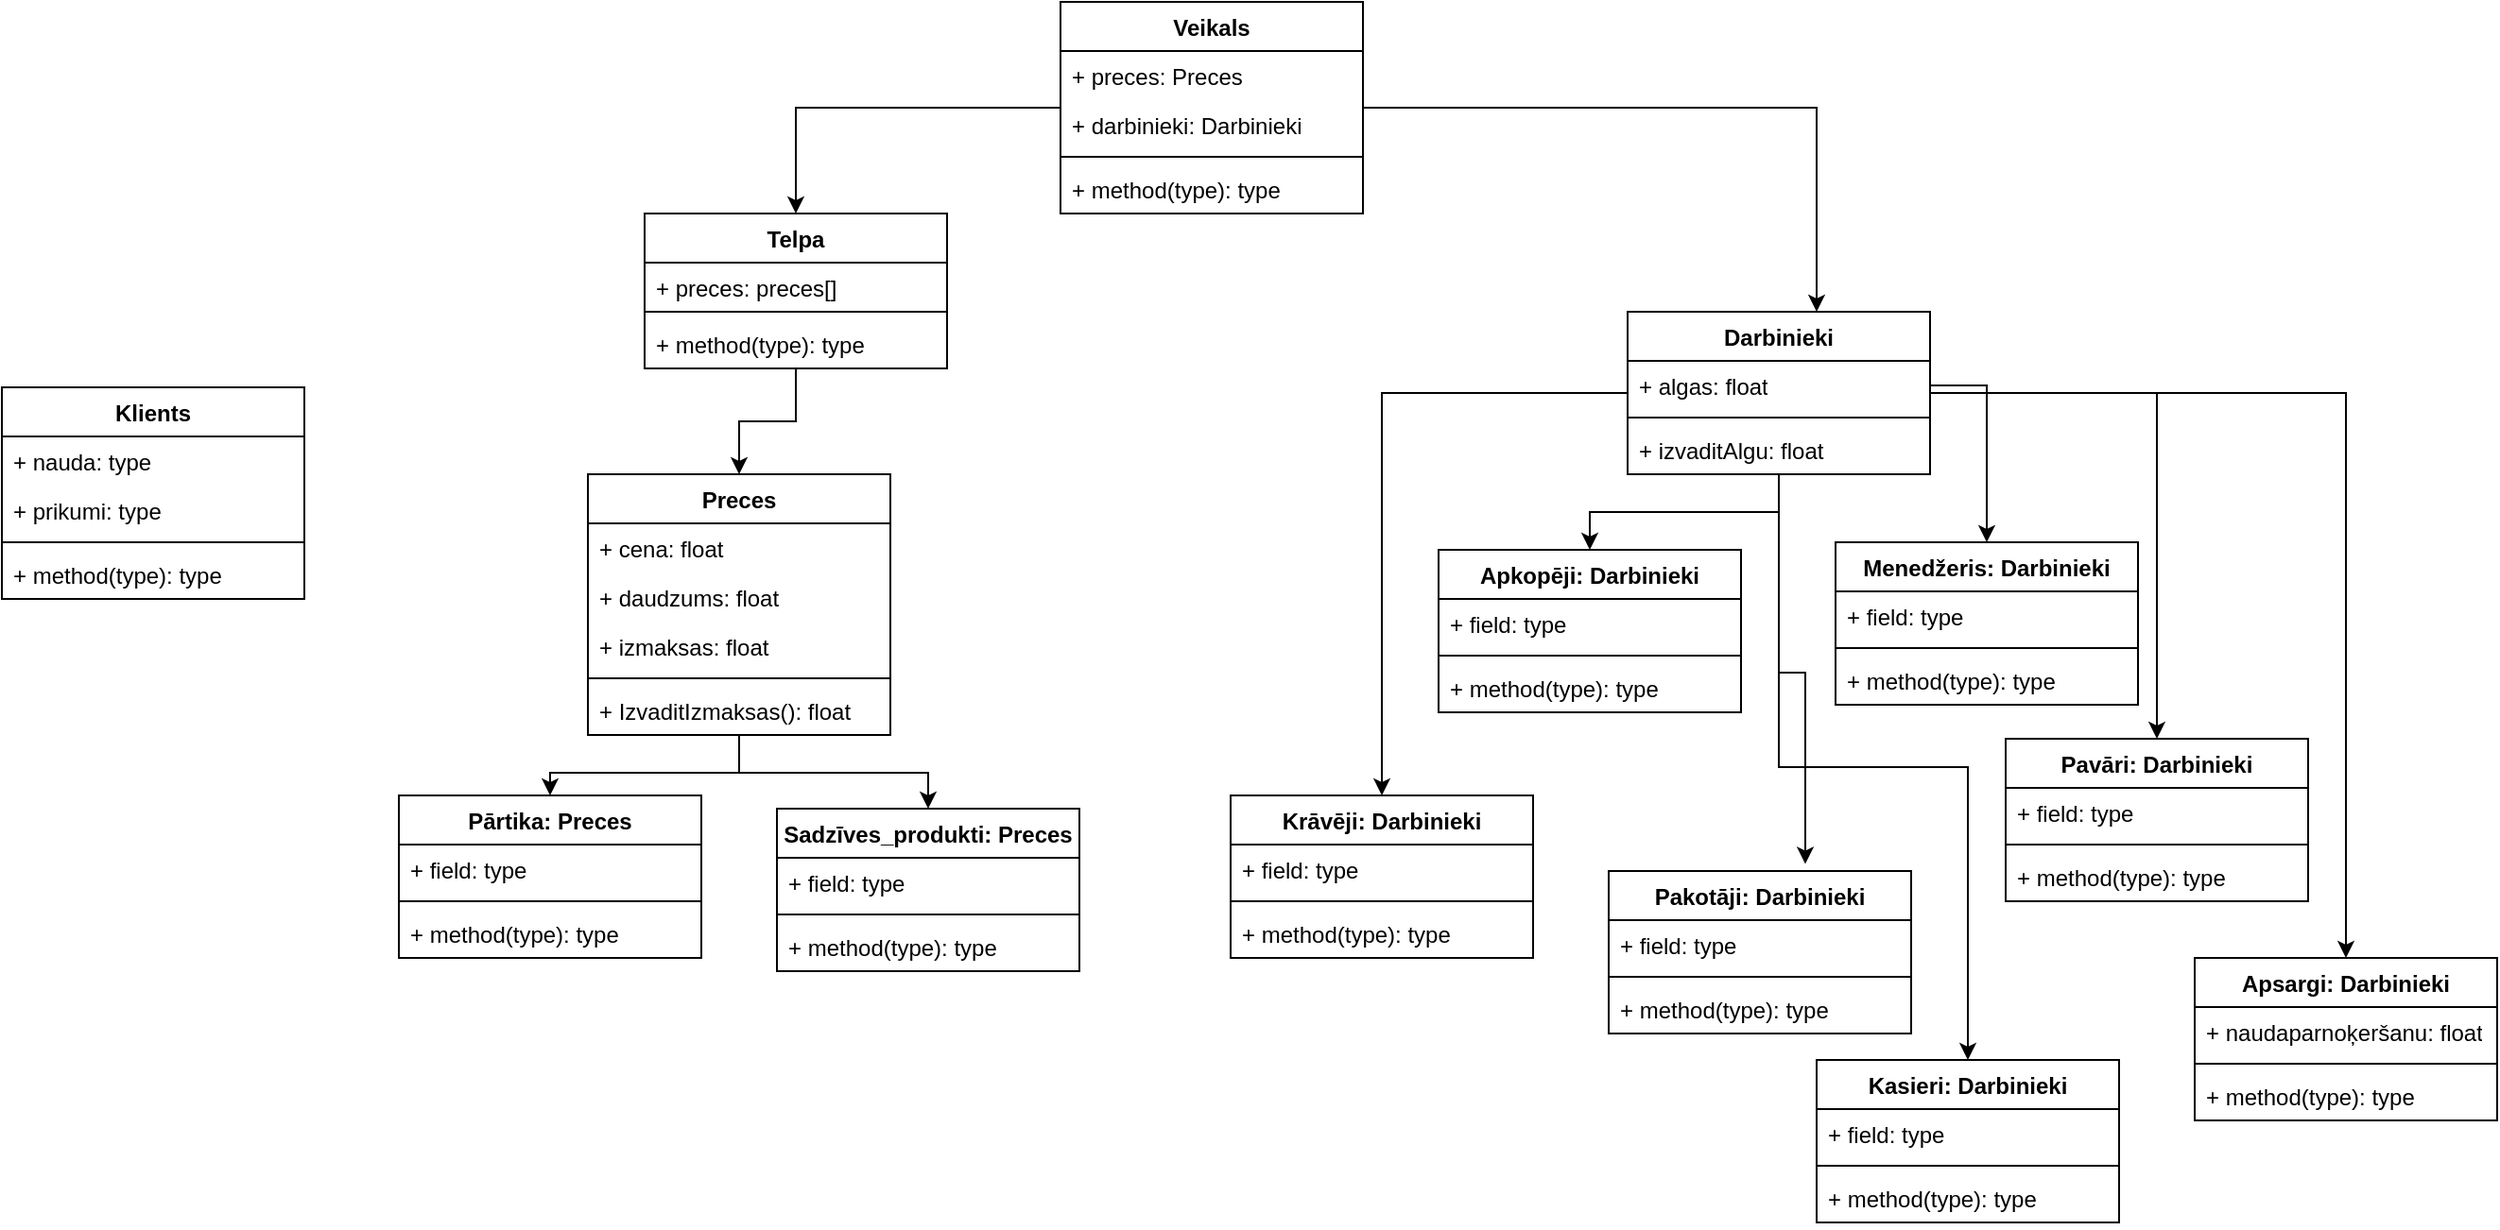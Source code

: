 <mxfile version="21.0.8" type="device"><diagram name="Page-1" id="K5LOKCFRun5nrWzeV9Qg"><mxGraphModel dx="2347" dy="750" grid="1" gridSize="10" guides="1" tooltips="1" connect="1" arrows="1" fold="1" page="1" pageScale="1" pageWidth="850" pageHeight="1100" math="0" shadow="0"><root><mxCell id="0"/><mxCell id="1" parent="0"/><mxCell id="_tq8wbomYnJQoiK46X29-1" style="edgeStyle=orthogonalEdgeStyle;rounded=0;orthogonalLoop=1;jettySize=auto;html=1;entryX=0.625;entryY=0;entryDx=0;entryDy=0;entryPerimeter=0;" parent="1" source="pUNGTB_FtelxqSHqLxwV-1" target="pUNGTB_FtelxqSHqLxwV-38" edge="1"><mxGeometry relative="1" as="geometry"/></mxCell><mxCell id="_tq8wbomYnJQoiK46X29-10" style="edgeStyle=orthogonalEdgeStyle;rounded=0;orthogonalLoop=1;jettySize=auto;html=1;entryX=0.5;entryY=0;entryDx=0;entryDy=0;" parent="1" source="pUNGTB_FtelxqSHqLxwV-1" target="pUNGTB_FtelxqSHqLxwV-50" edge="1"><mxGeometry relative="1" as="geometry"/></mxCell><mxCell id="pUNGTB_FtelxqSHqLxwV-1" value="Veikals" style="swimlane;fontStyle=1;align=center;verticalAlign=top;childLayout=stackLayout;horizontal=1;startSize=26;horizontalStack=0;resizeParent=1;resizeParentMax=0;resizeLast=0;collapsible=1;marginBottom=0;whiteSpace=wrap;html=1;" parent="1" vertex="1"><mxGeometry x="360" y="80" width="160" height="112" as="geometry"/></mxCell><mxCell id="pUNGTB_FtelxqSHqLxwV-37" value="+ preces: Preces" style="text;strokeColor=none;fillColor=none;align=left;verticalAlign=top;spacingLeft=4;spacingRight=4;overflow=hidden;rotatable=0;points=[[0,0.5],[1,0.5]];portConstraint=eastwest;whiteSpace=wrap;html=1;" parent="pUNGTB_FtelxqSHqLxwV-1" vertex="1"><mxGeometry y="26" width="160" height="26" as="geometry"/></mxCell><mxCell id="pUNGTB_FtelxqSHqLxwV-2" value="+ darbinieki: Darbinieki" style="text;strokeColor=none;fillColor=none;align=left;verticalAlign=top;spacingLeft=4;spacingRight=4;overflow=hidden;rotatable=0;points=[[0,0.5],[1,0.5]];portConstraint=eastwest;whiteSpace=wrap;html=1;" parent="pUNGTB_FtelxqSHqLxwV-1" vertex="1"><mxGeometry y="52" width="160" height="26" as="geometry"/></mxCell><mxCell id="pUNGTB_FtelxqSHqLxwV-3" value="" style="line;strokeWidth=1;fillColor=none;align=left;verticalAlign=middle;spacingTop=-1;spacingLeft=3;spacingRight=3;rotatable=0;labelPosition=right;points=[];portConstraint=eastwest;strokeColor=inherit;" parent="pUNGTB_FtelxqSHqLxwV-1" vertex="1"><mxGeometry y="78" width="160" height="8" as="geometry"/></mxCell><mxCell id="pUNGTB_FtelxqSHqLxwV-4" value="+ method(type): type" style="text;strokeColor=none;fillColor=none;align=left;verticalAlign=top;spacingLeft=4;spacingRight=4;overflow=hidden;rotatable=0;points=[[0,0.5],[1,0.5]];portConstraint=eastwest;whiteSpace=wrap;html=1;" parent="pUNGTB_FtelxqSHqLxwV-1" vertex="1"><mxGeometry y="86" width="160" height="26" as="geometry"/></mxCell><mxCell id="pUNGTB_FtelxqSHqLxwV-5" value="Kasieri: Darbinieki" style="swimlane;fontStyle=1;align=center;verticalAlign=top;childLayout=stackLayout;horizontal=1;startSize=26;horizontalStack=0;resizeParent=1;resizeParentMax=0;resizeLast=0;collapsible=1;marginBottom=0;whiteSpace=wrap;html=1;" parent="1" vertex="1"><mxGeometry x="760" y="640" width="160" height="86" as="geometry"/></mxCell><mxCell id="pUNGTB_FtelxqSHqLxwV-6" value="+ field: type" style="text;strokeColor=none;fillColor=none;align=left;verticalAlign=top;spacingLeft=4;spacingRight=4;overflow=hidden;rotatable=0;points=[[0,0.5],[1,0.5]];portConstraint=eastwest;whiteSpace=wrap;html=1;" parent="pUNGTB_FtelxqSHqLxwV-5" vertex="1"><mxGeometry y="26" width="160" height="26" as="geometry"/></mxCell><mxCell id="pUNGTB_FtelxqSHqLxwV-7" value="" style="line;strokeWidth=1;fillColor=none;align=left;verticalAlign=middle;spacingTop=-1;spacingLeft=3;spacingRight=3;rotatable=0;labelPosition=right;points=[];portConstraint=eastwest;strokeColor=inherit;" parent="pUNGTB_FtelxqSHqLxwV-5" vertex="1"><mxGeometry y="52" width="160" height="8" as="geometry"/></mxCell><mxCell id="pUNGTB_FtelxqSHqLxwV-8" value="+ method(type): type" style="text;strokeColor=none;fillColor=none;align=left;verticalAlign=top;spacingLeft=4;spacingRight=4;overflow=hidden;rotatable=0;points=[[0,0.5],[1,0.5]];portConstraint=eastwest;whiteSpace=wrap;html=1;" parent="pUNGTB_FtelxqSHqLxwV-5" vertex="1"><mxGeometry y="60" width="160" height="26" as="geometry"/></mxCell><mxCell id="pUNGTB_FtelxqSHqLxwV-9" value="Apsargi: Darbinieki" style="swimlane;fontStyle=1;align=center;verticalAlign=top;childLayout=stackLayout;horizontal=1;startSize=26;horizontalStack=0;resizeParent=1;resizeParentMax=0;resizeLast=0;collapsible=1;marginBottom=0;whiteSpace=wrap;html=1;" parent="1" vertex="1"><mxGeometry x="960" y="586" width="160" height="86" as="geometry"/></mxCell><mxCell id="pUNGTB_FtelxqSHqLxwV-10" value="+ naudaparnoķeršanu: float" style="text;strokeColor=none;fillColor=none;align=left;verticalAlign=top;spacingLeft=4;spacingRight=4;overflow=hidden;rotatable=0;points=[[0,0.5],[1,0.5]];portConstraint=eastwest;whiteSpace=wrap;html=1;" parent="pUNGTB_FtelxqSHqLxwV-9" vertex="1"><mxGeometry y="26" width="160" height="26" as="geometry"/></mxCell><mxCell id="pUNGTB_FtelxqSHqLxwV-11" value="" style="line;strokeWidth=1;fillColor=none;align=left;verticalAlign=middle;spacingTop=-1;spacingLeft=3;spacingRight=3;rotatable=0;labelPosition=right;points=[];portConstraint=eastwest;strokeColor=inherit;" parent="pUNGTB_FtelxqSHqLxwV-9" vertex="1"><mxGeometry y="52" width="160" height="8" as="geometry"/></mxCell><mxCell id="pUNGTB_FtelxqSHqLxwV-12" value="+ method(type): type" style="text;strokeColor=none;fillColor=none;align=left;verticalAlign=top;spacingLeft=4;spacingRight=4;overflow=hidden;rotatable=0;points=[[0,0.5],[1,0.5]];portConstraint=eastwest;whiteSpace=wrap;html=1;" parent="pUNGTB_FtelxqSHqLxwV-9" vertex="1"><mxGeometry y="60" width="160" height="26" as="geometry"/></mxCell><mxCell id="pUNGTB_FtelxqSHqLxwV-13" value="Krāvēji: Darbinieki" style="swimlane;fontStyle=1;align=center;verticalAlign=top;childLayout=stackLayout;horizontal=1;startSize=26;horizontalStack=0;resizeParent=1;resizeParentMax=0;resizeLast=0;collapsible=1;marginBottom=0;whiteSpace=wrap;html=1;" parent="1" vertex="1"><mxGeometry x="450" y="500" width="160" height="86" as="geometry"/></mxCell><mxCell id="pUNGTB_FtelxqSHqLxwV-14" value="+ field: type" style="text;strokeColor=none;fillColor=none;align=left;verticalAlign=top;spacingLeft=4;spacingRight=4;overflow=hidden;rotatable=0;points=[[0,0.5],[1,0.5]];portConstraint=eastwest;whiteSpace=wrap;html=1;" parent="pUNGTB_FtelxqSHqLxwV-13" vertex="1"><mxGeometry y="26" width="160" height="26" as="geometry"/></mxCell><mxCell id="pUNGTB_FtelxqSHqLxwV-15" value="" style="line;strokeWidth=1;fillColor=none;align=left;verticalAlign=middle;spacingTop=-1;spacingLeft=3;spacingRight=3;rotatable=0;labelPosition=right;points=[];portConstraint=eastwest;strokeColor=inherit;" parent="pUNGTB_FtelxqSHqLxwV-13" vertex="1"><mxGeometry y="52" width="160" height="8" as="geometry"/></mxCell><mxCell id="pUNGTB_FtelxqSHqLxwV-16" value="+ method(type): type" style="text;strokeColor=none;fillColor=none;align=left;verticalAlign=top;spacingLeft=4;spacingRight=4;overflow=hidden;rotatable=0;points=[[0,0.5],[1,0.5]];portConstraint=eastwest;whiteSpace=wrap;html=1;" parent="pUNGTB_FtelxqSHqLxwV-13" vertex="1"><mxGeometry y="60" width="160" height="26" as="geometry"/></mxCell><mxCell id="pUNGTB_FtelxqSHqLxwV-17" value="Pakotāji: Darbinieki" style="swimlane;fontStyle=1;align=center;verticalAlign=top;childLayout=stackLayout;horizontal=1;startSize=26;horizontalStack=0;resizeParent=1;resizeParentMax=0;resizeLast=0;collapsible=1;marginBottom=0;whiteSpace=wrap;html=1;" parent="1" vertex="1"><mxGeometry x="650" y="540" width="160" height="86" as="geometry"/></mxCell><mxCell id="pUNGTB_FtelxqSHqLxwV-18" value="+ field: type" style="text;strokeColor=none;fillColor=none;align=left;verticalAlign=top;spacingLeft=4;spacingRight=4;overflow=hidden;rotatable=0;points=[[0,0.5],[1,0.5]];portConstraint=eastwest;whiteSpace=wrap;html=1;" parent="pUNGTB_FtelxqSHqLxwV-17" vertex="1"><mxGeometry y="26" width="160" height="26" as="geometry"/></mxCell><mxCell id="pUNGTB_FtelxqSHqLxwV-19" value="" style="line;strokeWidth=1;fillColor=none;align=left;verticalAlign=middle;spacingTop=-1;spacingLeft=3;spacingRight=3;rotatable=0;labelPosition=right;points=[];portConstraint=eastwest;strokeColor=inherit;" parent="pUNGTB_FtelxqSHqLxwV-17" vertex="1"><mxGeometry y="52" width="160" height="8" as="geometry"/></mxCell><mxCell id="pUNGTB_FtelxqSHqLxwV-20" value="+ method(type): type" style="text;strokeColor=none;fillColor=none;align=left;verticalAlign=top;spacingLeft=4;spacingRight=4;overflow=hidden;rotatable=0;points=[[0,0.5],[1,0.5]];portConstraint=eastwest;whiteSpace=wrap;html=1;" parent="pUNGTB_FtelxqSHqLxwV-17" vertex="1"><mxGeometry y="60" width="160" height="26" as="geometry"/></mxCell><mxCell id="pUNGTB_FtelxqSHqLxwV-21" value="Apkopēji: Darbinieki" style="swimlane;fontStyle=1;align=center;verticalAlign=top;childLayout=stackLayout;horizontal=1;startSize=26;horizontalStack=0;resizeParent=1;resizeParentMax=0;resizeLast=0;collapsible=1;marginBottom=0;whiteSpace=wrap;html=1;" parent="1" vertex="1"><mxGeometry x="560" y="370" width="160" height="86" as="geometry"/></mxCell><mxCell id="pUNGTB_FtelxqSHqLxwV-22" value="+ field: type" style="text;strokeColor=none;fillColor=none;align=left;verticalAlign=top;spacingLeft=4;spacingRight=4;overflow=hidden;rotatable=0;points=[[0,0.5],[1,0.5]];portConstraint=eastwest;whiteSpace=wrap;html=1;" parent="pUNGTB_FtelxqSHqLxwV-21" vertex="1"><mxGeometry y="26" width="160" height="26" as="geometry"/></mxCell><mxCell id="pUNGTB_FtelxqSHqLxwV-23" value="" style="line;strokeWidth=1;fillColor=none;align=left;verticalAlign=middle;spacingTop=-1;spacingLeft=3;spacingRight=3;rotatable=0;labelPosition=right;points=[];portConstraint=eastwest;strokeColor=inherit;" parent="pUNGTB_FtelxqSHqLxwV-21" vertex="1"><mxGeometry y="52" width="160" height="8" as="geometry"/></mxCell><mxCell id="pUNGTB_FtelxqSHqLxwV-24" value="+ method(type): type" style="text;strokeColor=none;fillColor=none;align=left;verticalAlign=top;spacingLeft=4;spacingRight=4;overflow=hidden;rotatable=0;points=[[0,0.5],[1,0.5]];portConstraint=eastwest;whiteSpace=wrap;html=1;" parent="pUNGTB_FtelxqSHqLxwV-21" vertex="1"><mxGeometry y="60" width="160" height="26" as="geometry"/></mxCell><mxCell id="pUNGTB_FtelxqSHqLxwV-25" value="Menedžeris: Darbinieki" style="swimlane;fontStyle=1;align=center;verticalAlign=top;childLayout=stackLayout;horizontal=1;startSize=26;horizontalStack=0;resizeParent=1;resizeParentMax=0;resizeLast=0;collapsible=1;marginBottom=0;whiteSpace=wrap;html=1;" parent="1" vertex="1"><mxGeometry x="770" y="366" width="160" height="86" as="geometry"/></mxCell><mxCell id="pUNGTB_FtelxqSHqLxwV-26" value="+ field: type" style="text;strokeColor=none;fillColor=none;align=left;verticalAlign=top;spacingLeft=4;spacingRight=4;overflow=hidden;rotatable=0;points=[[0,0.5],[1,0.5]];portConstraint=eastwest;whiteSpace=wrap;html=1;" parent="pUNGTB_FtelxqSHqLxwV-25" vertex="1"><mxGeometry y="26" width="160" height="26" as="geometry"/></mxCell><mxCell id="pUNGTB_FtelxqSHqLxwV-27" value="" style="line;strokeWidth=1;fillColor=none;align=left;verticalAlign=middle;spacingTop=-1;spacingLeft=3;spacingRight=3;rotatable=0;labelPosition=right;points=[];portConstraint=eastwest;strokeColor=inherit;" parent="pUNGTB_FtelxqSHqLxwV-25" vertex="1"><mxGeometry y="52" width="160" height="8" as="geometry"/></mxCell><mxCell id="pUNGTB_FtelxqSHqLxwV-28" value="+ method(type): type" style="text;strokeColor=none;fillColor=none;align=left;verticalAlign=top;spacingLeft=4;spacingRight=4;overflow=hidden;rotatable=0;points=[[0,0.5],[1,0.5]];portConstraint=eastwest;whiteSpace=wrap;html=1;" parent="pUNGTB_FtelxqSHqLxwV-25" vertex="1"><mxGeometry y="60" width="160" height="26" as="geometry"/></mxCell><mxCell id="_tq8wbomYnJQoiK46X29-12" style="edgeStyle=orthogonalEdgeStyle;rounded=0;orthogonalLoop=1;jettySize=auto;html=1;entryX=0.5;entryY=0;entryDx=0;entryDy=0;" parent="1" source="pUNGTB_FtelxqSHqLxwV-29" target="pUNGTB_FtelxqSHqLxwV-33" edge="1"><mxGeometry relative="1" as="geometry"/></mxCell><mxCell id="_tq8wbomYnJQoiK46X29-13" style="edgeStyle=orthogonalEdgeStyle;rounded=0;orthogonalLoop=1;jettySize=auto;html=1;" parent="1" source="pUNGTB_FtelxqSHqLxwV-29" target="pUNGTB_FtelxqSHqLxwV-42" edge="1"><mxGeometry relative="1" as="geometry"/></mxCell><mxCell id="pUNGTB_FtelxqSHqLxwV-29" value="Preces" style="swimlane;fontStyle=1;align=center;verticalAlign=top;childLayout=stackLayout;horizontal=1;startSize=26;horizontalStack=0;resizeParent=1;resizeParentMax=0;resizeLast=0;collapsible=1;marginBottom=0;whiteSpace=wrap;html=1;" parent="1" vertex="1"><mxGeometry x="110" y="330" width="160" height="138" as="geometry"/></mxCell><mxCell id="pUNGTB_FtelxqSHqLxwV-60" value="+ cena: float" style="text;strokeColor=none;fillColor=none;align=left;verticalAlign=top;spacingLeft=4;spacingRight=4;overflow=hidden;rotatable=0;points=[[0,0.5],[1,0.5]];portConstraint=eastwest;whiteSpace=wrap;html=1;" parent="pUNGTB_FtelxqSHqLxwV-29" vertex="1"><mxGeometry y="26" width="160" height="26" as="geometry"/></mxCell><mxCell id="pUNGTB_FtelxqSHqLxwV-62" value="+ daudzums: float" style="text;strokeColor=none;fillColor=none;align=left;verticalAlign=top;spacingLeft=4;spacingRight=4;overflow=hidden;rotatable=0;points=[[0,0.5],[1,0.5]];portConstraint=eastwest;whiteSpace=wrap;html=1;" parent="pUNGTB_FtelxqSHqLxwV-29" vertex="1"><mxGeometry y="52" width="160" height="26" as="geometry"/></mxCell><mxCell id="pUNGTB_FtelxqSHqLxwV-30" value="+ izmaksas: float" style="text;strokeColor=none;fillColor=none;align=left;verticalAlign=top;spacingLeft=4;spacingRight=4;overflow=hidden;rotatable=0;points=[[0,0.5],[1,0.5]];portConstraint=eastwest;whiteSpace=wrap;html=1;" parent="pUNGTB_FtelxqSHqLxwV-29" vertex="1"><mxGeometry y="78" width="160" height="26" as="geometry"/></mxCell><mxCell id="pUNGTB_FtelxqSHqLxwV-31" value="" style="line;strokeWidth=1;fillColor=none;align=left;verticalAlign=middle;spacingTop=-1;spacingLeft=3;spacingRight=3;rotatable=0;labelPosition=right;points=[];portConstraint=eastwest;strokeColor=inherit;" parent="pUNGTB_FtelxqSHqLxwV-29" vertex="1"><mxGeometry y="104" width="160" height="8" as="geometry"/></mxCell><mxCell id="pUNGTB_FtelxqSHqLxwV-32" value="+ IzvaditIzmaksas(): float" style="text;strokeColor=none;fillColor=none;align=left;verticalAlign=top;spacingLeft=4;spacingRight=4;overflow=hidden;rotatable=0;points=[[0,0.5],[1,0.5]];portConstraint=eastwest;whiteSpace=wrap;html=1;" parent="pUNGTB_FtelxqSHqLxwV-29" vertex="1"><mxGeometry y="112" width="160" height="26" as="geometry"/></mxCell><mxCell id="pUNGTB_FtelxqSHqLxwV-33" value="Pārtika: Preces" style="swimlane;fontStyle=1;align=center;verticalAlign=top;childLayout=stackLayout;horizontal=1;startSize=26;horizontalStack=0;resizeParent=1;resizeParentMax=0;resizeLast=0;collapsible=1;marginBottom=0;whiteSpace=wrap;html=1;" parent="1" vertex="1"><mxGeometry x="10" y="500" width="160" height="86" as="geometry"/></mxCell><mxCell id="pUNGTB_FtelxqSHqLxwV-34" value="+ field: type" style="text;strokeColor=none;fillColor=none;align=left;verticalAlign=top;spacingLeft=4;spacingRight=4;overflow=hidden;rotatable=0;points=[[0,0.5],[1,0.5]];portConstraint=eastwest;whiteSpace=wrap;html=1;" parent="pUNGTB_FtelxqSHqLxwV-33" vertex="1"><mxGeometry y="26" width="160" height="26" as="geometry"/></mxCell><mxCell id="pUNGTB_FtelxqSHqLxwV-35" value="" style="line;strokeWidth=1;fillColor=none;align=left;verticalAlign=middle;spacingTop=-1;spacingLeft=3;spacingRight=3;rotatable=0;labelPosition=right;points=[];portConstraint=eastwest;strokeColor=inherit;" parent="pUNGTB_FtelxqSHqLxwV-33" vertex="1"><mxGeometry y="52" width="160" height="8" as="geometry"/></mxCell><mxCell id="pUNGTB_FtelxqSHqLxwV-36" value="+ method(type): type" style="text;strokeColor=none;fillColor=none;align=left;verticalAlign=top;spacingLeft=4;spacingRight=4;overflow=hidden;rotatable=0;points=[[0,0.5],[1,0.5]];portConstraint=eastwest;whiteSpace=wrap;html=1;" parent="pUNGTB_FtelxqSHqLxwV-33" vertex="1"><mxGeometry y="60" width="160" height="26" as="geometry"/></mxCell><mxCell id="_tq8wbomYnJQoiK46X29-3" style="edgeStyle=orthogonalEdgeStyle;rounded=0;orthogonalLoop=1;jettySize=auto;html=1;" parent="1" source="pUNGTB_FtelxqSHqLxwV-38" target="pUNGTB_FtelxqSHqLxwV-5" edge="1"><mxGeometry relative="1" as="geometry"/></mxCell><mxCell id="_tq8wbomYnJQoiK46X29-4" style="edgeStyle=orthogonalEdgeStyle;rounded=0;orthogonalLoop=1;jettySize=auto;html=1;" parent="1" source="pUNGTB_FtelxqSHqLxwV-38" target="pUNGTB_FtelxqSHqLxwV-21" edge="1"><mxGeometry relative="1" as="geometry"/></mxCell><mxCell id="_tq8wbomYnJQoiK46X29-5" style="edgeStyle=orthogonalEdgeStyle;rounded=0;orthogonalLoop=1;jettySize=auto;html=1;" parent="1" source="pUNGTB_FtelxqSHqLxwV-38" target="pUNGTB_FtelxqSHqLxwV-46" edge="1"><mxGeometry relative="1" as="geometry"/></mxCell><mxCell id="_tq8wbomYnJQoiK46X29-6" style="edgeStyle=orthogonalEdgeStyle;rounded=0;orthogonalLoop=1;jettySize=auto;html=1;entryX=0.5;entryY=0;entryDx=0;entryDy=0;" parent="1" source="pUNGTB_FtelxqSHqLxwV-38" target="pUNGTB_FtelxqSHqLxwV-13" edge="1"><mxGeometry relative="1" as="geometry"/></mxCell><mxCell id="_tq8wbomYnJQoiK46X29-7" style="edgeStyle=orthogonalEdgeStyle;rounded=0;orthogonalLoop=1;jettySize=auto;html=1;entryX=0.65;entryY=-0.044;entryDx=0;entryDy=0;entryPerimeter=0;" parent="1" source="pUNGTB_FtelxqSHqLxwV-38" target="pUNGTB_FtelxqSHqLxwV-17" edge="1"><mxGeometry relative="1" as="geometry"/></mxCell><mxCell id="_tq8wbomYnJQoiK46X29-8" style="edgeStyle=orthogonalEdgeStyle;rounded=0;orthogonalLoop=1;jettySize=auto;html=1;entryX=0.5;entryY=0;entryDx=0;entryDy=0;" parent="1" source="pUNGTB_FtelxqSHqLxwV-38" target="pUNGTB_FtelxqSHqLxwV-9" edge="1"><mxGeometry relative="1" as="geometry"/></mxCell><mxCell id="pUNGTB_FtelxqSHqLxwV-38" value="Darbinieki" style="swimlane;fontStyle=1;align=center;verticalAlign=top;childLayout=stackLayout;horizontal=1;startSize=26;horizontalStack=0;resizeParent=1;resizeParentMax=0;resizeLast=0;collapsible=1;marginBottom=0;whiteSpace=wrap;html=1;" parent="1" vertex="1"><mxGeometry x="660" y="244" width="160" height="86" as="geometry"/></mxCell><mxCell id="pUNGTB_FtelxqSHqLxwV-39" value="+ algas: float" style="text;strokeColor=none;fillColor=none;align=left;verticalAlign=top;spacingLeft=4;spacingRight=4;overflow=hidden;rotatable=0;points=[[0,0.5],[1,0.5]];portConstraint=eastwest;whiteSpace=wrap;html=1;" parent="pUNGTB_FtelxqSHqLxwV-38" vertex="1"><mxGeometry y="26" width="160" height="26" as="geometry"/></mxCell><mxCell id="pUNGTB_FtelxqSHqLxwV-40" value="" style="line;strokeWidth=1;fillColor=none;align=left;verticalAlign=middle;spacingTop=-1;spacingLeft=3;spacingRight=3;rotatable=0;labelPosition=right;points=[];portConstraint=eastwest;strokeColor=inherit;" parent="pUNGTB_FtelxqSHqLxwV-38" vertex="1"><mxGeometry y="52" width="160" height="8" as="geometry"/></mxCell><mxCell id="pUNGTB_FtelxqSHqLxwV-41" value="+ izvaditAlgu: float" style="text;strokeColor=none;fillColor=none;align=left;verticalAlign=top;spacingLeft=4;spacingRight=4;overflow=hidden;rotatable=0;points=[[0,0.5],[1,0.5]];portConstraint=eastwest;whiteSpace=wrap;html=1;" parent="pUNGTB_FtelxqSHqLxwV-38" vertex="1"><mxGeometry y="60" width="160" height="26" as="geometry"/></mxCell><mxCell id="pUNGTB_FtelxqSHqLxwV-42" value="Sadzīves_produkti: Preces" style="swimlane;fontStyle=1;align=center;verticalAlign=top;childLayout=stackLayout;horizontal=1;startSize=26;horizontalStack=0;resizeParent=1;resizeParentMax=0;resizeLast=0;collapsible=1;marginBottom=0;whiteSpace=wrap;html=1;" parent="1" vertex="1"><mxGeometry x="210" y="507" width="160" height="86" as="geometry"/></mxCell><mxCell id="pUNGTB_FtelxqSHqLxwV-43" value="+ field: type" style="text;strokeColor=none;fillColor=none;align=left;verticalAlign=top;spacingLeft=4;spacingRight=4;overflow=hidden;rotatable=0;points=[[0,0.5],[1,0.5]];portConstraint=eastwest;whiteSpace=wrap;html=1;" parent="pUNGTB_FtelxqSHqLxwV-42" vertex="1"><mxGeometry y="26" width="160" height="26" as="geometry"/></mxCell><mxCell id="pUNGTB_FtelxqSHqLxwV-44" value="" style="line;strokeWidth=1;fillColor=none;align=left;verticalAlign=middle;spacingTop=-1;spacingLeft=3;spacingRight=3;rotatable=0;labelPosition=right;points=[];portConstraint=eastwest;strokeColor=inherit;" parent="pUNGTB_FtelxqSHqLxwV-42" vertex="1"><mxGeometry y="52" width="160" height="8" as="geometry"/></mxCell><mxCell id="pUNGTB_FtelxqSHqLxwV-45" value="+ method(type): type" style="text;strokeColor=none;fillColor=none;align=left;verticalAlign=top;spacingLeft=4;spacingRight=4;overflow=hidden;rotatable=0;points=[[0,0.5],[1,0.5]];portConstraint=eastwest;whiteSpace=wrap;html=1;" parent="pUNGTB_FtelxqSHqLxwV-42" vertex="1"><mxGeometry y="60" width="160" height="26" as="geometry"/></mxCell><mxCell id="pUNGTB_FtelxqSHqLxwV-46" value="Pavāri: Darbinieki" style="swimlane;fontStyle=1;align=center;verticalAlign=top;childLayout=stackLayout;horizontal=1;startSize=26;horizontalStack=0;resizeParent=1;resizeParentMax=0;resizeLast=0;collapsible=1;marginBottom=0;whiteSpace=wrap;html=1;" parent="1" vertex="1"><mxGeometry x="860" y="470" width="160" height="86" as="geometry"/></mxCell><mxCell id="pUNGTB_FtelxqSHqLxwV-47" value="+ field: type" style="text;strokeColor=none;fillColor=none;align=left;verticalAlign=top;spacingLeft=4;spacingRight=4;overflow=hidden;rotatable=0;points=[[0,0.5],[1,0.5]];portConstraint=eastwest;whiteSpace=wrap;html=1;" parent="pUNGTB_FtelxqSHqLxwV-46" vertex="1"><mxGeometry y="26" width="160" height="26" as="geometry"/></mxCell><mxCell id="pUNGTB_FtelxqSHqLxwV-48" value="" style="line;strokeWidth=1;fillColor=none;align=left;verticalAlign=middle;spacingTop=-1;spacingLeft=3;spacingRight=3;rotatable=0;labelPosition=right;points=[];portConstraint=eastwest;strokeColor=inherit;" parent="pUNGTB_FtelxqSHqLxwV-46" vertex="1"><mxGeometry y="52" width="160" height="8" as="geometry"/></mxCell><mxCell id="pUNGTB_FtelxqSHqLxwV-49" value="+ method(type): type" style="text;strokeColor=none;fillColor=none;align=left;verticalAlign=top;spacingLeft=4;spacingRight=4;overflow=hidden;rotatable=0;points=[[0,0.5],[1,0.5]];portConstraint=eastwest;whiteSpace=wrap;html=1;" parent="pUNGTB_FtelxqSHqLxwV-46" vertex="1"><mxGeometry y="60" width="160" height="26" as="geometry"/></mxCell><mxCell id="_tq8wbomYnJQoiK46X29-11" style="edgeStyle=orthogonalEdgeStyle;rounded=0;orthogonalLoop=1;jettySize=auto;html=1;entryX=0.5;entryY=0;entryDx=0;entryDy=0;" parent="1" source="pUNGTB_FtelxqSHqLxwV-50" target="pUNGTB_FtelxqSHqLxwV-29" edge="1"><mxGeometry relative="1" as="geometry"/></mxCell><mxCell id="pUNGTB_FtelxqSHqLxwV-50" value="Telpa" style="swimlane;fontStyle=1;align=center;verticalAlign=top;childLayout=stackLayout;horizontal=1;startSize=26;horizontalStack=0;resizeParent=1;resizeParentMax=0;resizeLast=0;collapsible=1;marginBottom=0;whiteSpace=wrap;html=1;" parent="1" vertex="1"><mxGeometry x="140" y="192" width="160" height="82" as="geometry"/></mxCell><mxCell id="pUNGTB_FtelxqSHqLxwV-51" value="+ preces: preces[]" style="text;strokeColor=none;fillColor=none;align=left;verticalAlign=top;spacingLeft=4;spacingRight=4;overflow=hidden;rotatable=0;points=[[0,0.5],[1,0.5]];portConstraint=eastwest;whiteSpace=wrap;html=1;" parent="pUNGTB_FtelxqSHqLxwV-50" vertex="1"><mxGeometry y="26" width="160" height="22" as="geometry"/></mxCell><mxCell id="pUNGTB_FtelxqSHqLxwV-52" value="" style="line;strokeWidth=1;fillColor=none;align=left;verticalAlign=middle;spacingTop=-1;spacingLeft=3;spacingRight=3;rotatable=0;labelPosition=right;points=[];portConstraint=eastwest;strokeColor=inherit;" parent="pUNGTB_FtelxqSHqLxwV-50" vertex="1"><mxGeometry y="48" width="160" height="8" as="geometry"/></mxCell><mxCell id="pUNGTB_FtelxqSHqLxwV-53" value="+ method(type): type" style="text;strokeColor=none;fillColor=none;align=left;verticalAlign=top;spacingLeft=4;spacingRight=4;overflow=hidden;rotatable=0;points=[[0,0.5],[1,0.5]];portConstraint=eastwest;whiteSpace=wrap;html=1;" parent="pUNGTB_FtelxqSHqLxwV-50" vertex="1"><mxGeometry y="56" width="160" height="26" as="geometry"/></mxCell><mxCell id="pUNGTB_FtelxqSHqLxwV-54" value="Klients" style="swimlane;fontStyle=1;align=center;verticalAlign=top;childLayout=stackLayout;horizontal=1;startSize=26;horizontalStack=0;resizeParent=1;resizeParentMax=0;resizeLast=0;collapsible=1;marginBottom=0;whiteSpace=wrap;html=1;" parent="1" vertex="1"><mxGeometry x="-200" y="284" width="160" height="112" as="geometry"/></mxCell><mxCell id="_tq8wbomYnJQoiK46X29-14" value="+ nauda: type" style="text;strokeColor=none;fillColor=none;align=left;verticalAlign=top;spacingLeft=4;spacingRight=4;overflow=hidden;rotatable=0;points=[[0,0.5],[1,0.5]];portConstraint=eastwest;whiteSpace=wrap;html=1;" parent="pUNGTB_FtelxqSHqLxwV-54" vertex="1"><mxGeometry y="26" width="160" height="26" as="geometry"/></mxCell><mxCell id="pUNGTB_FtelxqSHqLxwV-55" value="+ prikumi: type" style="text;strokeColor=none;fillColor=none;align=left;verticalAlign=top;spacingLeft=4;spacingRight=4;overflow=hidden;rotatable=0;points=[[0,0.5],[1,0.5]];portConstraint=eastwest;whiteSpace=wrap;html=1;" parent="pUNGTB_FtelxqSHqLxwV-54" vertex="1"><mxGeometry y="52" width="160" height="26" as="geometry"/></mxCell><mxCell id="pUNGTB_FtelxqSHqLxwV-56" value="" style="line;strokeWidth=1;fillColor=none;align=left;verticalAlign=middle;spacingTop=-1;spacingLeft=3;spacingRight=3;rotatable=0;labelPosition=right;points=[];portConstraint=eastwest;strokeColor=inherit;" parent="pUNGTB_FtelxqSHqLxwV-54" vertex="1"><mxGeometry y="78" width="160" height="8" as="geometry"/></mxCell><mxCell id="pUNGTB_FtelxqSHqLxwV-57" value="+ method(type): type" style="text;strokeColor=none;fillColor=none;align=left;verticalAlign=top;spacingLeft=4;spacingRight=4;overflow=hidden;rotatable=0;points=[[0,0.5],[1,0.5]];portConstraint=eastwest;whiteSpace=wrap;html=1;" parent="pUNGTB_FtelxqSHqLxwV-54" vertex="1"><mxGeometry y="86" width="160" height="26" as="geometry"/></mxCell><mxCell id="_tq8wbomYnJQoiK46X29-2" style="edgeStyle=orthogonalEdgeStyle;rounded=0;orthogonalLoop=1;jettySize=auto;html=1;entryX=0.5;entryY=0;entryDx=0;entryDy=0;" parent="1" source="pUNGTB_FtelxqSHqLxwV-39" target="pUNGTB_FtelxqSHqLxwV-25" edge="1"><mxGeometry relative="1" as="geometry"/></mxCell></root></mxGraphModel></diagram></mxfile>